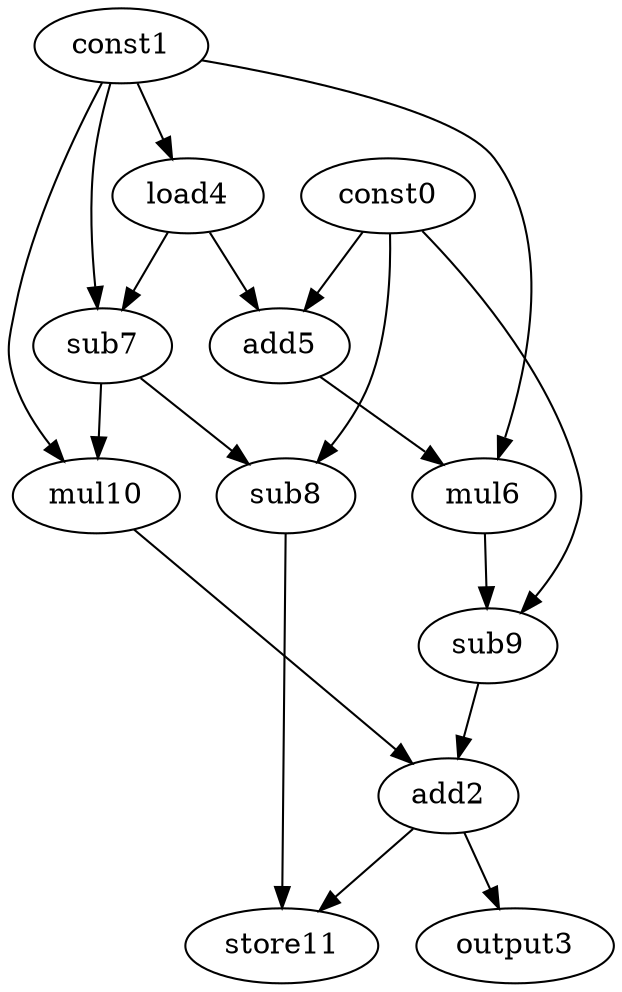 digraph G { 
const0[opcode=const]; 
const1[opcode=const]; 
add2[opcode=add]; 
output3[opcode=output]; 
load4[opcode=load]; 
add5[opcode=add]; 
mul6[opcode=mul]; 
sub7[opcode=sub]; 
sub8[opcode=sub]; 
sub9[opcode=sub]; 
mul10[opcode=mul]; 
store11[opcode=store]; 
const1->load4[operand=0];
const0->add5[operand=0];
load4->add5[operand=1];
const1->sub7[operand=0];
load4->sub7[operand=1];
const1->mul6[operand=0];
add5->mul6[operand=1];
const0->sub8[operand=0];
sub7->sub8[operand=1];
const1->mul10[operand=0];
sub7->mul10[operand=1];
const0->sub9[operand=0];
mul6->sub9[operand=1];
sub9->add2[operand=0];
mul10->add2[operand=1];
add2->output3[operand=0];
sub8->store11[operand=0];
add2->store11[operand=1];
}
